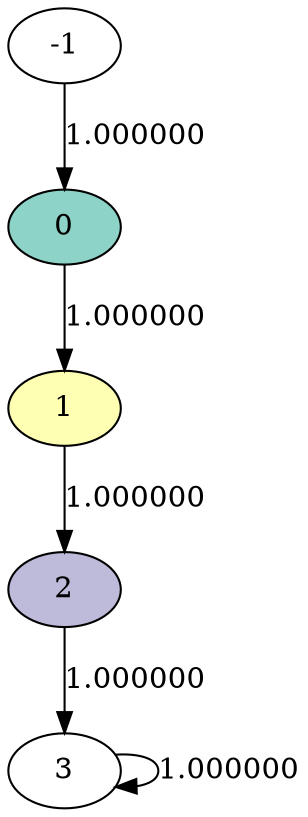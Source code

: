 digraph statespace {
node [colorscheme="set312" style=wedged]
0 [style=filled fillcolor=1]
-1 -> 0 [ label="1.000000" ];
1 [style=filled fillcolor=2]
0 -> 1 [ label="1.000000" ];
2 [style=filled fillcolor=3]
1 -> 2 [ label="1.000000" ];
2 -> 3 [ label="1.000000" ];
3 -> 3 [ label="1.000000" ];
}
